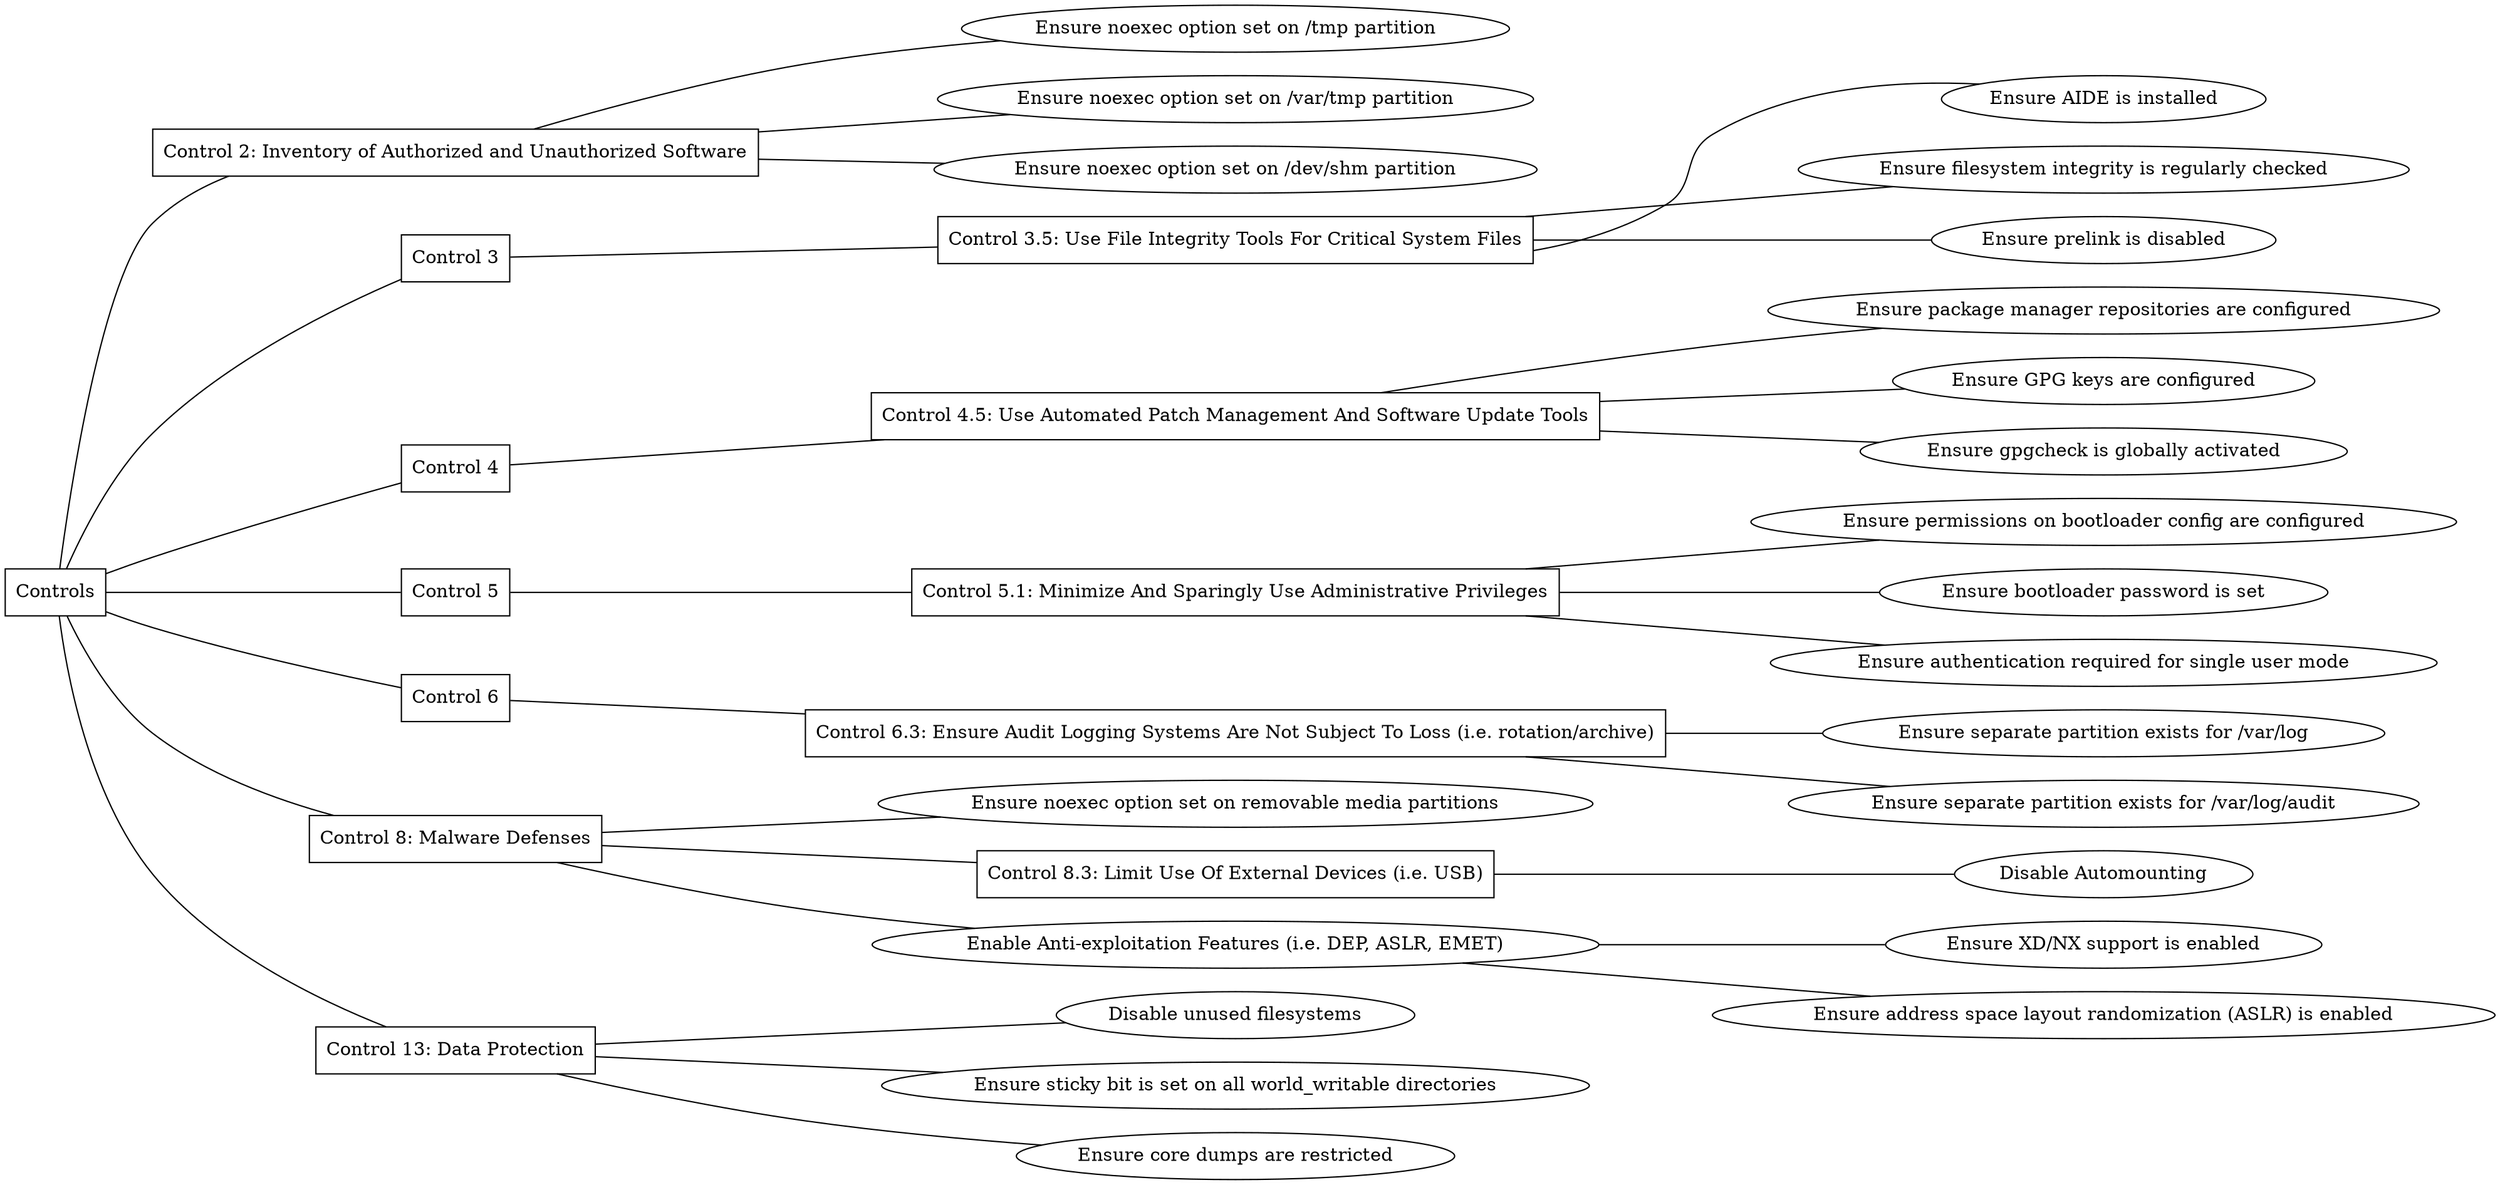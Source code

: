 graph controls {
    rankdir=LR;

    controls [label="Controls", shape=box]

    control_2 [label="Control 2: Inventory of Authorized and Unauthorized Software", shape=box]
    controls -- control_2

    tmp_noexec [label="Ensure noexec option set on /tmp partition"]
    control_2 -- tmp_noexec
    var_tmp_noexec [label="Ensure noexec option set on /var/tmp partition"]
    control_2 -- var_tmp_noexec
    dev_shm_noexec [label="Ensure noexec option set on /dev/shm partition"]
    control_2 -- dev_shm_noexec

    control_3 [label="Control 3", shape=box]
    controls -- control_3

    control_3_5 [label="Control 3.5: Use File Integrity Tools For Critical System Files", shape=box]
    control_3 -- control_3_5
    install_AIDE [label="Ensure AIDE is installed"]
    control_3_5 -- install_AIDE
    integrity_check [label="Ensure filesystem integrity is regularly checked"]
    control_3_5 -- integrity_check
    prelink [label="Ensure prelink is disabled"]
    control_3_5 -- prelink

    control_4 [label="Control 4", shape=box]
    controls -- control_4

    control_4_5 [label="Control 4.5: Use Automated Patch Management And Software Update Tools", shape=box]
    control_4 -- control_4_5
    config_yum [label="Ensure package manager repositories are configured"]
    control_4_5 -- config_yum
    yum_gpg [label="Ensure GPG keys are configured"]
    control_4_5 -- yum_gpg
    yum_gpg_check [label="Ensure gpgcheck is globally activated"]
    control_4_5 -- yum_gpg_check

    control_5 [label="Control 5", shape=box]
    controls -- control_5

    control_5_1 [label="Control 5.1: Minimize And Sparingly Use Administrative Privileges", shape=box]
    control_5 -- control_5_1
    bootloader_perms [label="Ensure permissions on bootloader config are configured"]
    control_5_1 -- bootloader_perms
    bootloader_passwd [label="Ensure bootloader password is set"]
    control_5_1 -- bootloader_passwd
    single_user_mode_auth [label="Ensure authentication required for single user mode"]
    control_5_1 -- single_user_mode_auth

    control_6 [label="Control 6", shape=box]
    controls -- control_6

    control_6_3 [label="Control 6.3: Ensure Audit Logging Systems Are Not Subject To Loss (i.e. rotation/archive)", shape=box]
    control_6 -- control_6_3
    var_log_partition [label="Ensure separate partition exists for /var/log"]
    control_6_3 -- var_log_partition
    var_log_audit_partition [label="Ensure separate partition exists for /var/log/audit"]
    control_6_3 -- var_log_audit_partition

    control_8 [label="Control 8: Malware Defenses", shape=box]
    controls -- control_8
    removable_media_noexec [label="Ensure noexec option set on removable media partitions"]
    control_8 -- removable_media_noexec

    control_8_3  [label="Control 8.3: Limit Use Of External Devices (i.e. USB)", shape=box]
    control_8 -- control_8_3
    disable_automounting [label="Disable Automounting"]
    control_8_3 -- disable_automounting

    control_8_4 [label="Enable Anti-exploitation Features (i.e. DEP, ASLR, EMET)"]
    control_8 -- control_8_4
    no_execute [label="Ensure XD/NX support is enabled"]
    control_8_4 -- no_execute
    aslr [label="Ensure address space layout randomization (ASLR) is enabled"]
    control_8_4 -- aslr

    control_13 [label="Control 13: Data Protection", shape=box]
    controls -- control_13
    disbale_fs [label="Disable unused filesystems"]
    control_13 -- disbale_fs
    sticky_bit [label="Ensure sticky bit is set on all world_writable directories"]
    control_13 -- sticky_bit
    core_dump [label="Ensure core dumps are restricted"]
    control_13 -- core_dump
}
